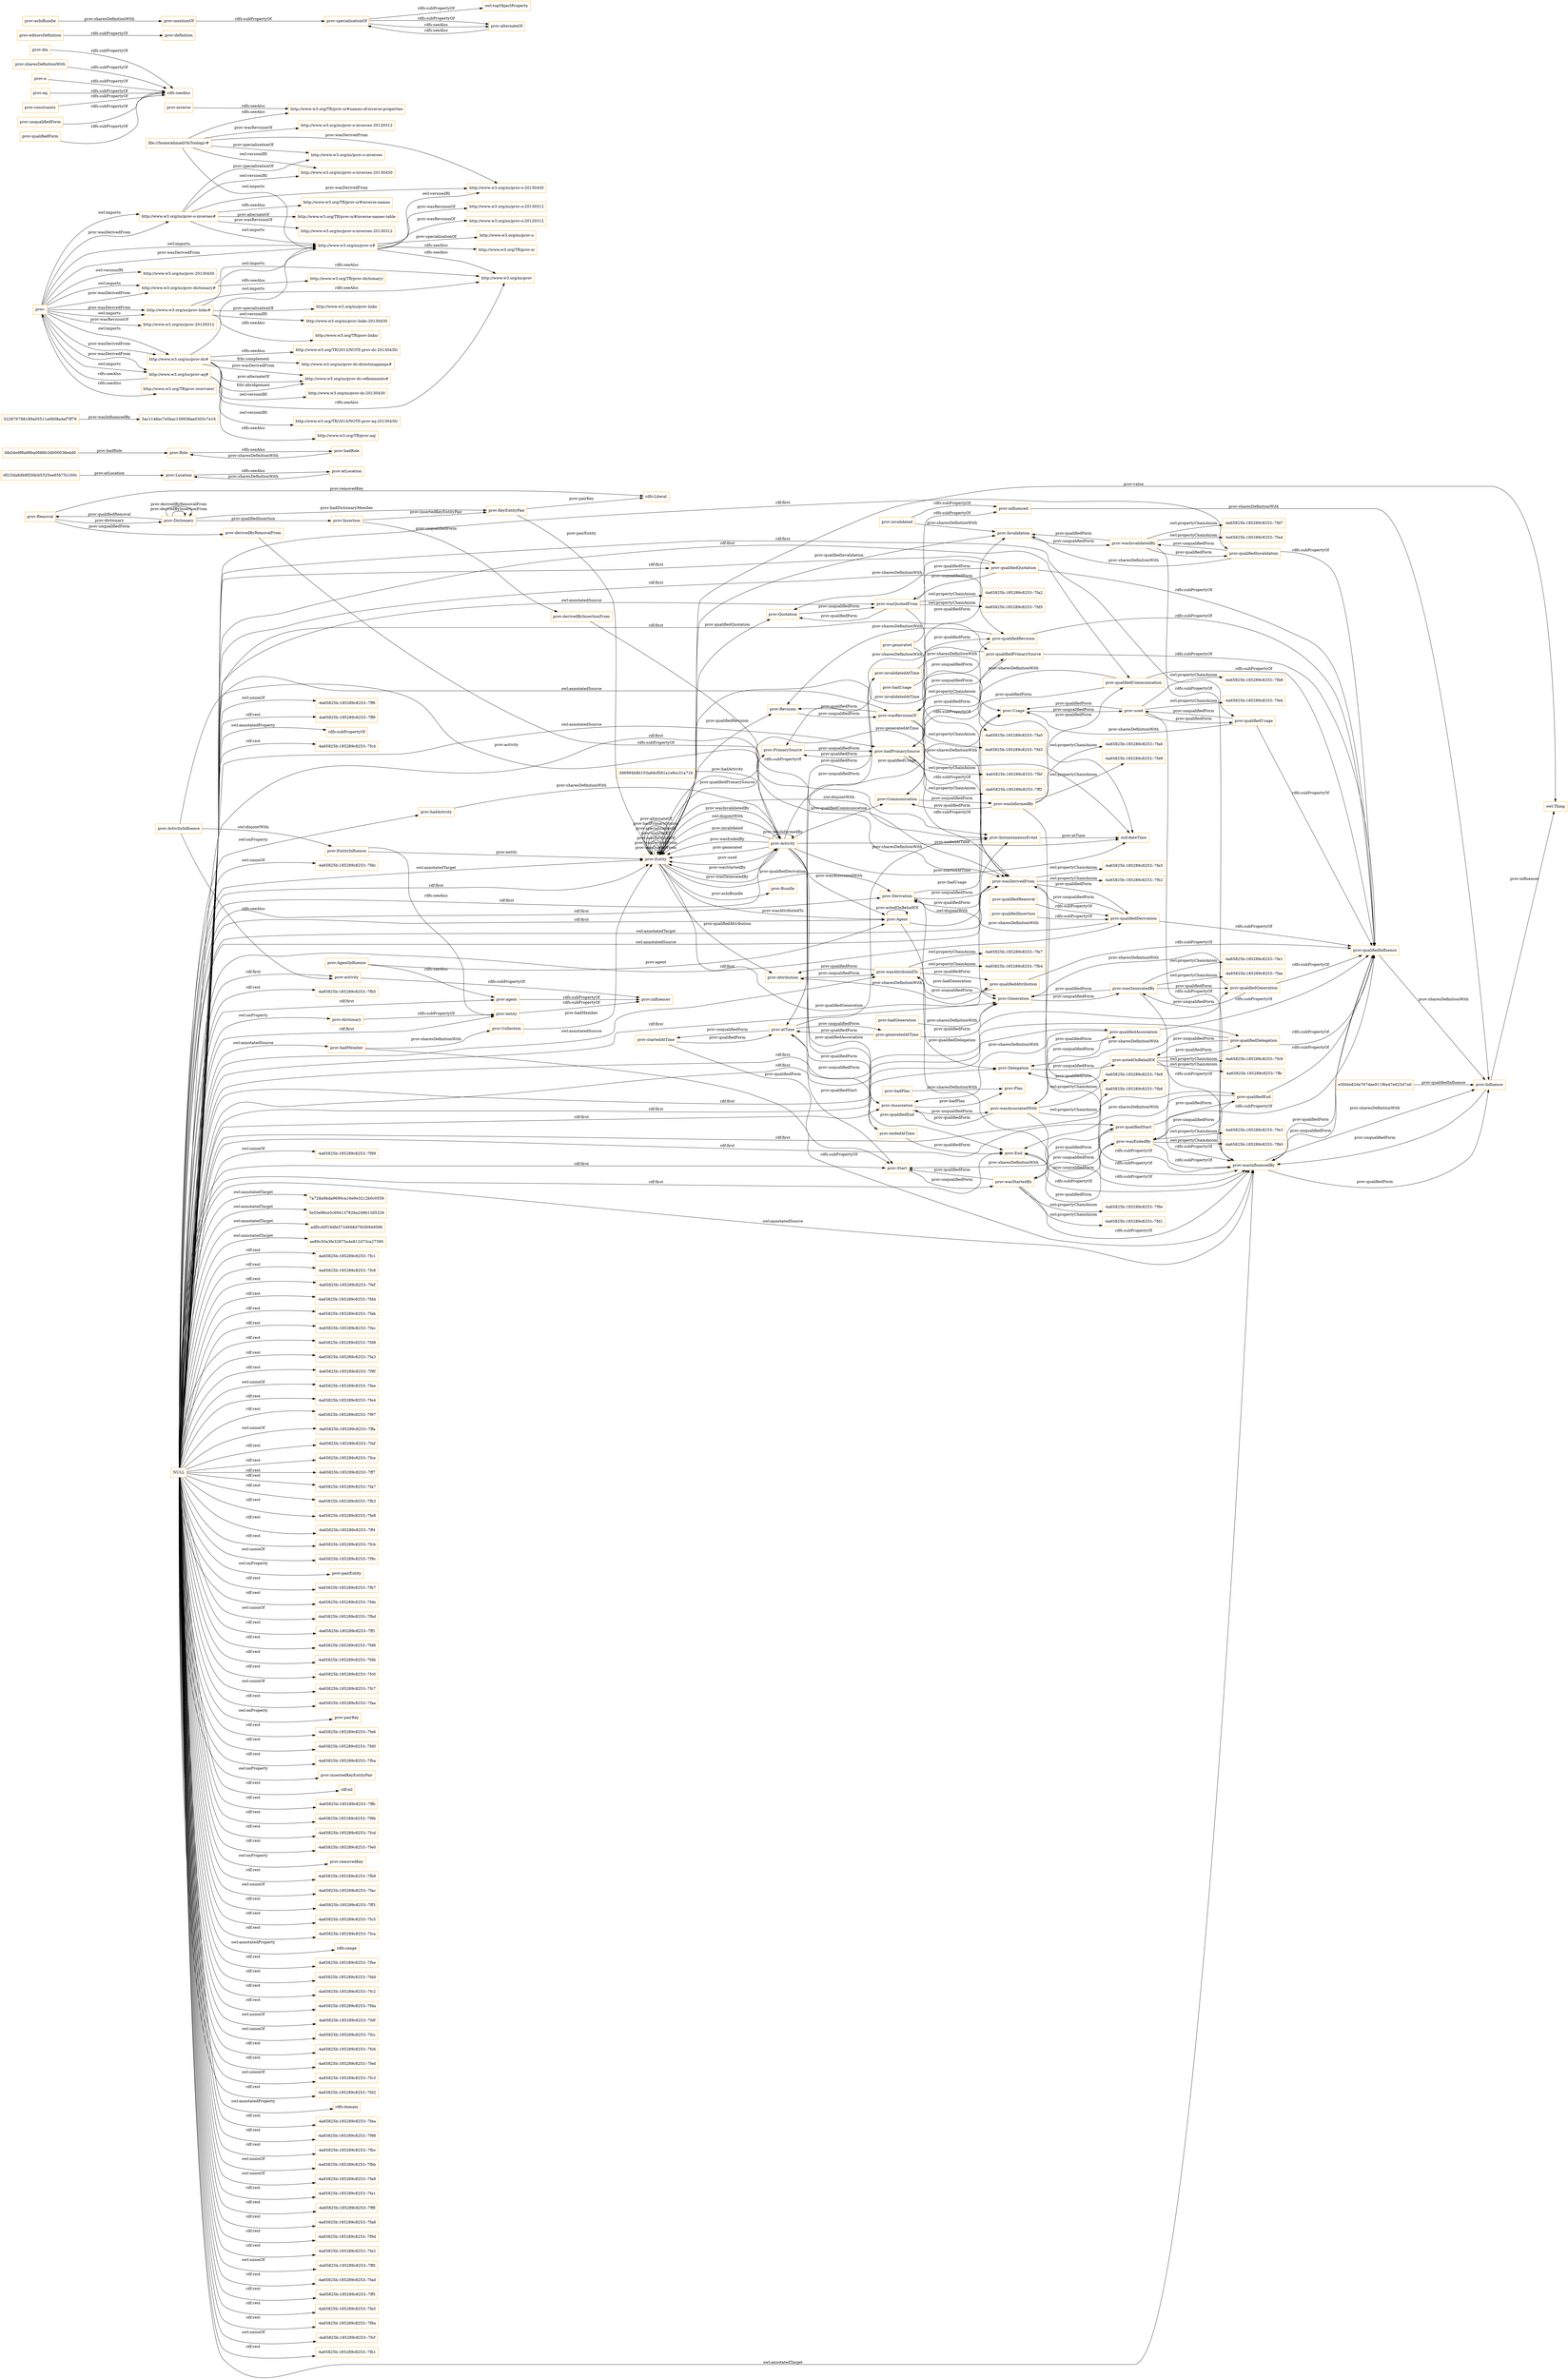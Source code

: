 digraph ar2dtool_diagram { 
rankdir=LR;
size="1501"
node [shape = rectangle, color="orange"]; "prov:End" "prov:Bundle" "prov:Association" "prov:Dictionary" "prov:Activity" "prov:Derivation" "prov:AgentInfluence" "prov:Location" "prov:Revision" "prov:Start" "prov:Insertion" "prov:Agent" "prov:Communication" "prov:Generation" "prov:PrimarySource" "prov:Usage" "prov:Role" "prov:Plan" "prov:Quotation" "7a728a9bda9690ca16e9e3212b0c0556" "prov:Invalidation" "prov:Delegation" "prov:InstantaneousEvent" "prov:Attribution" "prov:KeyEntityPair" "prov:Removal" "5e55e96ce5c694137826a249b13d5326" "owl:Thing" "prov:Influence" "prov:EntityInfluence" "prov:Collection" "prov:Entity" "prov:ActivityInfluence" "e5f44e82de767dae911f6a47e625d7a0" "3d6994b8b103a6dcf581a1e8cc31a71b" "adf5cd0f19dfe572d668d7fd36949586" "bfa54e9f6a98ba0fd6fc3d000036e4d0" "d023da8db9f20dcb5325ee65b75c160c" "5ac1146ec7e5bac159938ae0305c7e16" "ae89c50a3fe32875a4e812d73ca27395" "022676788189a05511a0608a4ef7ff79" ; /*classes style*/
	"prov:qualifiedQuotation" -> "prov:wasQuotedFrom" [ label = "prov:unqualifiedForm" ];
	"prov:qualifiedQuotation" -> "prov:Quotation" [ label = "prov:sharesDefinitionWith" ];
	"prov:qualifiedQuotation" -> "prov:qualifiedInfluence" [ label = "rdfs:subPropertyOf" ];
	"prov:inverse" -> "http://www.w3.org/TR/prov-o/#names-of-inverse-properties" [ label = "rdfs:seeAlso" ];
	"prov:atLocation" -> "prov:Location" [ label = "prov:sharesDefinitionWith" ];
	"prov:Invalidation" -> "prov:wasInvalidatedBy" [ label = "prov:unqualifiedForm" ];
	"prov:Quotation" -> "prov:wasQuotedFrom" [ label = "prov:unqualifiedForm" ];
	"prov:Location" -> "prov:atLocation" [ label = "rdfs:seeAlso" ];
	"prov:Communication" -> "prov:wasInformedBy" [ label = "prov:unqualifiedForm" ];
	"prov:dm" -> "rdfs:seeAlso" [ label = "rdfs:subPropertyOf" ];
	"prov:ActivityInfluence" -> "prov:activity" [ label = "rdfs:seeAlso" ];
	"prov:ActivityInfluence" -> "prov:EntityInfluence" [ label = "owl:disjointWith" ];
	"prov:entity" -> "prov:influencer" [ label = "rdfs:subPropertyOf" ];
	"prov:qualifiedDelegation" -> "prov:Delegation" [ label = "prov:sharesDefinitionWith" ];
	"prov:qualifiedDelegation" -> "prov:actedOnBehalfOf" [ label = "prov:unqualifiedForm" ];
	"prov:qualifiedDelegation" -> "prov:qualifiedInfluence" [ label = "rdfs:subPropertyOf" ];
	"prov:used" -> "prov:wasInfluencedBy" [ label = "rdfs:subPropertyOf" ];
	"prov:used" -> "prov:Usage" [ label = "prov:qualifiedForm" ];
	"prov:used" -> "-4a65825b:185289c8253:-7feb" [ label = "owl:propertyChainAxiom" ];
	"prov:used" -> "prov:qualifiedUsage" [ label = "prov:qualifiedForm" ];
	"prov:used" -> "-4a65825b:185289c8253:-7fb8" [ label = "owl:propertyChainAxiom" ];
	"prov:qualifiedStart" -> "prov:Start" [ label = "prov:sharesDefinitionWith" ];
	"prov:qualifiedStart" -> "prov:wasStartedBy" [ label = "prov:unqualifiedForm" ];
	"prov:qualifiedStart" -> "prov:qualifiedInfluence" [ label = "rdfs:subPropertyOf" ];
	"http://www.w3.org/ns/prov-o-inverses#" -> "http://www.w3.org/TR/prov-o/#inverse-names" [ label = "rdfs:seeAlso" ];
	"http://www.w3.org/ns/prov-o-inverses#" -> "http://www.w3.org/TR/prov-o/#inverse-names-table" [ label = "prov:alternateOf" ];
	"http://www.w3.org/ns/prov-o-inverses#" -> "http://www.w3.org/ns/prov-o#" [ label = "owl:imports" ];
	"http://www.w3.org/ns/prov-o-inverses#" -> "http://www.w3.org/ns/prov-o-20130430" [ label = "prov:wasDerivedFrom" ];
	"http://www.w3.org/ns/prov-o-inverses#" -> "http://www.w3.org/ns/prov-o-inverses" [ label = "prov:specializationOf" ];
	"http://www.w3.org/ns/prov-o-inverses#" -> "http://www.w3.org/ns/prov-o-inverses-20130312" [ label = "prov:wasRevisionOf" ];
	"http://www.w3.org/ns/prov-o-inverses#" -> "http://www.w3.org/ns/prov-o-inverses-20130430" [ label = "owl:versionIRI" ];
	"prov:qualifiedAssociation" -> "prov:Association" [ label = "prov:sharesDefinitionWith" ];
	"prov:qualifiedAssociation" -> "prov:wasAssociatedWith" [ label = "prov:unqualifiedForm" ];
	"prov:qualifiedAssociation" -> "prov:qualifiedInfluence" [ label = "rdfs:subPropertyOf" ];
	"prov:actedOnBehalfOf" -> "prov:qualifiedDelegation" [ label = "prov:qualifiedForm" ];
	"prov:actedOnBehalfOf" -> "-4a65825b:185289c8253:-7ffc" [ label = "owl:propertyChainAxiom" ];
	"prov:actedOnBehalfOf" -> "prov:Delegation" [ label = "prov:qualifiedForm" ];
	"prov:actedOnBehalfOf" -> "prov:wasInfluencedBy" [ label = "rdfs:subPropertyOf" ];
	"prov:actedOnBehalfOf" -> "-4a65825b:185289c8253:-7fc9" [ label = "owl:propertyChainAxiom" ];
	"prov:qualifiedCommunication" -> "prov:Communication" [ label = "prov:sharesDefinitionWith" ];
	"prov:qualifiedCommunication" -> "prov:Communication" [ label = "prov:qualifiedForm" ];
	"prov:qualifiedCommunication" -> "prov:qualifiedInfluence" [ label = "rdfs:subPropertyOf" ];
	"prov:wasRevisionOf" -> "prov:Revision" [ label = "prov:qualifiedForm" ];
	"prov:wasRevisionOf" -> "-4a65825b:185289c8253:-7fd3" [ label = "owl:propertyChainAxiom" ];
	"prov:wasRevisionOf" -> "prov:qualifiedRevision" [ label = "prov:qualifiedForm" ];
	"prov:wasRevisionOf" -> "prov:wasDerivedFrom" [ label = "rdfs:subPropertyOf" ];
	"prov:wasRevisionOf" -> "-4a65825b:185289c8253:-7fa0" [ label = "owl:propertyChainAxiom" ];
	"prov:" -> "http://www.w3.org/ns/prov-20130430" [ label = "owl:versionIRI" ];
	"prov:" -> "http://www.w3.org/ns/prov-dictionary#" [ label = "owl:imports" ];
	"prov:" -> "http://www.w3.org/ns/prov-o#" [ label = "owl:imports" ];
	"prov:" -> "http://www.w3.org/ns/prov-links#" [ label = "prov:wasDerivedFrom" ];
	"prov:" -> "http://www.w3.org/ns/prov-dictionary#" [ label = "prov:wasDerivedFrom" ];
	"prov:" -> "http://www.w3.org/ns/prov-20130312" [ label = "prov:wasRevisionOf" ];
	"prov:" -> "http://www.w3.org/ns/prov-dc#" [ label = "owl:imports" ];
	"prov:" -> "http://www.w3.org/ns/prov-aq#" [ label = "prov:wasDerivedFrom" ];
	"prov:" -> "http://www.w3.org/ns/prov-dc#" [ label = "prov:wasDerivedFrom" ];
	"prov:" -> "http://www.w3.org/ns/prov-links#" [ label = "owl:imports" ];
	"prov:" -> "http://www.w3.org/ns/prov-o-inverses#" [ label = "owl:imports" ];
	"prov:" -> "http://www.w3.org/ns/prov-o-inverses#" [ label = "prov:wasDerivedFrom" ];
	"prov:" -> "http://www.w3.org/ns/prov-aq#" [ label = "owl:imports" ];
	"prov:" -> "http://www.w3.org/TR/prov-overview/" [ label = "rdfs:seeAlso" ];
	"prov:" -> "http://www.w3.org/ns/prov-o#" [ label = "prov:wasDerivedFrom" ];
	"prov:editorsDefinition" -> "prov:definition" [ label = "rdfs:subPropertyOf" ];
	"prov:wasDerivedFrom" -> "prov:Derivation" [ label = "prov:qualifiedForm" ];
	"prov:wasDerivedFrom" -> "prov:qualifiedDerivation" [ label = "prov:qualifiedForm" ];
	"prov:wasDerivedFrom" -> "-4a65825b:185289c8253:-7fe5" [ label = "owl:propertyChainAxiom" ];
	"prov:wasDerivedFrom" -> "prov:wasInfluencedBy" [ label = "rdfs:subPropertyOf" ];
	"prov:wasDerivedFrom" -> "-4a65825b:185289c8253:-7fb2" [ label = "owl:propertyChainAxiom" ];
	"prov:wasEndedBy" -> "prov:qualifiedEnd" [ label = "prov:qualifiedForm" ];
	"prov:wasEndedBy" -> "prov:End" [ label = "prov:qualifiedForm" ];
	"prov:wasEndedBy" -> "-4a65825b:185289c8253:-7fe3" [ label = "owl:propertyChainAxiom" ];
	"prov:wasEndedBy" -> "prov:wasInfluencedBy" [ label = "rdfs:subPropertyOf" ];
	"prov:wasEndedBy" -> "-4a65825b:185289c8253:-7fb0" [ label = "owl:propertyChainAxiom" ];
	"prov:PrimarySource" -> "prov:hadPrimarySource" [ label = "prov:unqualifiedForm" ];
	"prov:wasAttributedTo" -> "prov:Attribution" [ label = "prov:qualifiedForm" ];
	"prov:wasAttributedTo" -> "prov:wasInfluencedBy" [ label = "rdfs:subPropertyOf" ];
	"prov:wasAttributedTo" -> "prov:qualifiedAttribution" [ label = "prov:qualifiedForm" ];
	"prov:wasAttributedTo" -> "-4a65825b:185289c8253:-7fe7" [ label = "owl:propertyChainAxiom" ];
	"prov:wasAttributedTo" -> "-4a65825b:185289c8253:-7fb4" [ label = "owl:propertyChainAxiom" ];
	"prov:Role" -> "prov:hadRole" [ label = "rdfs:seeAlso" ];
	"prov:Attribution" -> "prov:wasAttributedTo" [ label = "prov:unqualifiedForm" ];
	"prov:hadPrimarySource" -> "-4a65825b:185289c8253:-7ff2" [ label = "owl:propertyChainAxiom" ];
	"prov:hadPrimarySource" -> "prov:PrimarySource" [ label = "prov:qualifiedForm" ];
	"prov:hadPrimarySource" -> "prov:qualifiedPrimarySource" [ label = "prov:qualifiedForm" ];
	"prov:hadPrimarySource" -> "prov:wasDerivedFrom" [ label = "rdfs:subPropertyOf" ];
	"prov:hadPrimarySource" -> "-4a65825b:185289c8253:-7fbf" [ label = "owl:propertyChainAxiom" ];
	"prov:qualifiedPrimarySource" -> "prov:qualifiedInfluence" [ label = "rdfs:subPropertyOf" ];
	"prov:qualifiedPrimarySource" -> "prov:PrimarySource" [ label = "prov:sharesDefinitionWith" ];
	"prov:qualifiedPrimarySource" -> "prov:hadPrimarySource" [ label = "prov:unqualifiedForm" ];
	"prov:invalidated" -> "prov:influenced" [ label = "rdfs:subPropertyOf" ];
	"prov:invalidated" -> "prov:Invalidation" [ label = "prov:sharesDefinitionWith" ];
	"prov:generated" -> "prov:Generation" [ label = "prov:sharesDefinitionWith" ];
	"prov:generated" -> "prov:influenced" [ label = "rdfs:subPropertyOf" ];
	"prov:Delegation" -> "prov:actedOnBehalfOf" [ label = "prov:unqualifiedForm" ];
	"prov:Derivation" -> "prov:wasDerivedFrom" [ label = "prov:unqualifiedForm" ];
	"prov:Association" -> "prov:wasAssociatedWith" [ label = "prov:unqualifiedForm" ];
	"prov:qualifiedDerivation" -> "prov:wasDerivedFrom" [ label = "prov:unqualifiedForm" ];
	"prov:qualifiedDerivation" -> "prov:qualifiedInfluence" [ label = "rdfs:subPropertyOf" ];
	"prov:qualifiedDerivation" -> "prov:Derivation" [ label = "prov:sharesDefinitionWith" ];
	"prov:End" -> "prov:wasEndedBy" [ label = "prov:unqualifiedForm" ];
	"prov:wasInfluencedBy" -> "prov:Influence" [ label = "prov:sharesDefinitionWith" ];
	"prov:wasInfluencedBy" -> "prov:Influence" [ label = "prov:qualifiedForm" ];
	"prov:wasInfluencedBy" -> "prov:qualifiedInfluence" [ label = "prov:qualifiedForm" ];
	"prov:hadPlan" -> "prov:Plan" [ label = "prov:sharesDefinitionWith" ];
	"prov:Usage" -> "prov:used" [ label = "prov:unqualifiedForm" ];
	"prov:hadUsage" -> "prov:Usage" [ label = "prov:sharesDefinitionWith" ];
	"prov:hadMember" -> "prov:Collection" [ label = "prov:sharesDefinitionWith" ];
	"prov:hadMember" -> "prov:wasInfluencedBy" [ label = "rdfs:subPropertyOf" ];
	"prov:Agent" -> "prov:InstantaneousEvent" [ label = "owl:disjointWith" ];
	"prov:agent" -> "prov:influencer" [ label = "rdfs:subPropertyOf" ];
	"prov:hadGeneration" -> "prov:Generation" [ label = "prov:sharesDefinitionWith" ];
	"prov:qualifiedRemoval" -> "prov:qualifiedDerivation" [ label = "rdfs:subPropertyOf" ];
	"http://www.w3.org/ns/prov-dictionary#" -> "http://www.w3.org/ns/prov" [ label = "rdfs:seeAlso" ];
	"http://www.w3.org/ns/prov-dictionary#" -> "http://www.w3.org/TR/prov-dictionary/" [ label = "rdfs:seeAlso" ];
	"http://www.w3.org/ns/prov-links#" -> "http://www.w3.org/ns/prov-links" [ label = "prov:specializationOf" ];
	"http://www.w3.org/ns/prov-links#" -> "http://www.w3.org/ns/prov-links-20130430" [ label = "owl:versionIRI" ];
	"http://www.w3.org/ns/prov-links#" -> "http://www.w3.org/ns/prov" [ label = "rdfs:seeAlso" ];
	"http://www.w3.org/ns/prov-links#" -> "http://www.w3.org/TR/prov-links/" [ label = "rdfs:seeAlso" ];
	"http://www.w3.org/ns/prov-links#" -> "http://www.w3.org/ns/prov-o#" [ label = "owl:imports" ];
	"prov:Start" -> "prov:wasStartedBy" [ label = "prov:unqualifiedForm" ];
	"prov:qualifiedInsertion" -> "prov:qualifiedDerivation" [ label = "rdfs:subPropertyOf" ];
	"prov:Revision" -> "prov:wasRevisionOf" [ label = "prov:unqualifiedForm" ];
	"prov:qualifiedGeneration" -> "prov:wasGeneratedBy" [ label = "prov:unqualifiedForm" ];
	"prov:qualifiedGeneration" -> "prov:qualifiedInfluence" [ label = "rdfs:subPropertyOf" ];
	"prov:qualifiedGeneration" -> "prov:Generation" [ label = "prov:sharesDefinitionWith" ];
	"NULL" -> "-4a65825b:185289c8253:-7fc1" [ label = "rdf:rest" ];
	"NULL" -> "-4a65825b:185289c8253:-7fc8" [ label = "rdf:rest" ];
	"NULL" -> "-4a65825b:185289c8253:-7fef" [ label = "rdf:rest" ];
	"NULL" -> "-4a65825b:185289c8253:-7fd4" [ label = "rdf:rest" ];
	"NULL" -> "prov:Start" [ label = "rdf:first" ];
	"NULL" -> "-4a65825b:185289c8253:-7fab" [ label = "rdf:rest" ];
	"NULL" -> "prov:qualifiedRevision" [ label = "rdf:first" ];
	"NULL" -> "prov:qualifiedStart" [ label = "rdf:first" ];
	"NULL" -> "-4a65825b:185289c8253:-7fec" [ label = "rdf:rest" ];
	"NULL" -> "-4a65825b:185289c8253:-7fd8" [ label = "rdf:rest" ];
	"NULL" -> "-4a65825b:185289c8253:-7fa3" [ label = "rdf:rest" ];
	"NULL" -> "prov:wasInfluencedBy" [ label = "owl:annotatedTarget" ];
	"NULL" -> "-4a65825b:185289c8253:-7f9f" [ label = "rdf:rest" ];
	"NULL" -> "-4a65825b:185289c8253:-7fee" [ label = "owl:unionOf" ];
	"NULL" -> "-4a65825b:185289c8253:-7fe4" [ label = "rdf:rest" ];
	"NULL" -> "-4a65825b:185289c8253:-7f97" [ label = "rdf:rest" ];
	"NULL" -> "-4a65825b:185289c8253:-7ffa" [ label = "owl:unionOf" ];
	"NULL" -> "-4a65825b:185289c8253:-7faf" [ label = "rdf:rest" ];
	"NULL" -> "-4a65825b:185289c8253:-7fce" [ label = "rdf:rest" ];
	"NULL" -> "-4a65825b:185289c8253:-7ff7" [ label = "rdf:rest" ];
	"NULL" -> "-4a65825b:185289c8253:-7fa7" [ label = "rdf:rest" ];
	"NULL" -> "prov:Derivation" [ label = "rdf:first" ];
	"NULL" -> "prov:hadMember" [ label = "owl:annotatedSource" ];
	"NULL" -> "prov:qualifiedAssociation" [ label = "rdf:first" ];
	"NULL" -> "-4a65825b:185289c8253:-7fb3" [ label = "rdf:rest" ];
	"NULL" -> "-4a65825b:185289c8253:-7fe8" [ label = "rdf:rest" ];
	"NULL" -> "-4a65825b:185289c8253:-7ff4" [ label = "rdf:rest" ];
	"NULL" -> "-4a65825b:185289c8253:-7fcb" [ label = "rdf:rest" ];
	"NULL" -> "-4a65825b:185289c8253:-7f9c" [ label = "owl:unionOf" ];
	"NULL" -> "prov:pairEntity" [ label = "owl:onProperty" ];
	"NULL" -> "-4a65825b:185289c8253:-7fb7" [ label = "rdf:rest" ];
	"NULL" -> "-4a65825b:185289c8253:-7fde" [ label = "rdf:rest" ];
	"NULL" -> "-4a65825b:185289c8253:-7fbd" [ label = "owl:unionOf" ];
	"NULL" -> "-4a65825b:185289c8253:-7ff1" [ label = "rdf:rest" ];
	"NULL" -> "prov:wasDerivedFrom" [ label = "owl:annotatedSource" ];
	"NULL" -> "prov:wasInfluencedBy" [ label = "owl:annotatedSource" ];
	"NULL" -> "-4a65825b:185289c8253:-7fd6" [ label = "rdf:rest" ];
	"NULL" -> "prov:qualifiedCommunication" [ label = "rdf:first" ];
	"NULL" -> "-4a65825b:185289c8253:-7fdb" [ label = "rdf:rest" ];
	"NULL" -> "prov:wasDerivedFrom" [ label = "owl:annotatedTarget" ];
	"NULL" -> "-4a65825b:185289c8253:-7fc0" [ label = "rdf:rest" ];
	"NULL" -> "-4a65825b:185289c8253:-7fc7" [ label = "owl:unionOf" ];
	"NULL" -> "prov:qualifiedPrimarySource" [ label = "rdf:first" ];
	"NULL" -> "-4a65825b:185289c8253:-7faa" [ label = "rdf:rest" ];
	"NULL" -> "prov:pairKey" [ label = "owl:onProperty" ];
	"NULL" -> "-4a65825b:185289c8253:-7fe6" [ label = "rdf:rest" ];
	"NULL" -> "prov:wasAttributedTo" [ label = "owl:annotatedSource" ];
	"NULL" -> "-4a65825b:185289c8253:-7fd0" [ label = "rdf:rest" ];
	"NULL" -> "5e55e96ce5c694137826a249b13d5326" [ label = "owl:annotatedTarget" ];
	"NULL" -> "prov:Entity" [ label = "rdf:first" ];
	"NULL" -> "prov:entity" [ label = "rdf:first" ];
	"NULL" -> "prov:qualifiedUsage" [ label = "rdf:first" ];
	"NULL" -> "-4a65825b:185289c8253:-7fba" [ label = "rdf:rest" ];
	"NULL" -> "prov:Delegation" [ label = "rdf:first" ];
	"NULL" -> "prov:Entity" [ label = "owl:annotatedTarget" ];
	"NULL" -> "prov:insertedKeyEntityPair" [ label = "owl:onProperty" ];
	"NULL" -> "prov:wasQuotedFrom" [ label = "owl:annotatedSource" ];
	"NULL" -> "rdf:nil" [ label = "rdf:rest" ];
	"NULL" -> "-4a65825b:185289c8253:-7ffb" [ label = "rdf:rest" ];
	"NULL" -> "-4a65825b:185289c8253:-7f9b" [ label = "rdf:rest" ];
	"NULL" -> "-4a65825b:185289c8253:-7fcd" [ label = "rdf:rest" ];
	"NULL" -> "-4a65825b:185289c8253:-7fe0" [ label = "rdf:rest" ];
	"NULL" -> "prov:removedKey" [ label = "owl:onProperty" ];
	"NULL" -> "prov:qualifiedInvalidation" [ label = "rdf:first" ];
	"NULL" -> "-4a65825b:185289c8253:-7fb9" [ label = "rdf:rest" ];
	"NULL" -> "-4a65825b:185289c8253:-7fac" [ label = "owl:unionOf" ];
	"NULL" -> "prov:agent" [ label = "rdf:first" ];
	"NULL" -> "-4a65825b:185289c8253:-7ff3" [ label = "rdf:rest" ];
	"NULL" -> "prov:qualifiedEnd" [ label = "rdf:first" ];
	"NULL" -> "-4a65825b:185289c8253:-7fc5" [ label = "rdf:rest" ];
	"NULL" -> "-4a65825b:185289c8253:-7fca" [ label = "rdf:rest" ];
	"NULL" -> "prov:Activity" [ label = "rdf:first" ];
	"NULL" -> "prov:End" [ label = "rdf:first" ];
	"NULL" -> "rdfs:range" [ label = "owl:annotatedProperty" ];
	"NULL" -> "-4a65825b:185289c8253:-7fbe" [ label = "rdf:rest" ];
	"NULL" -> "prov:Association" [ label = "rdf:first" ];
	"NULL" -> "-4a65825b:185289c8253:-7fdd" [ label = "rdf:rest" ];
	"NULL" -> "-4a65825b:185289c8253:-7fc2" [ label = "rdf:rest" ];
	"NULL" -> "prov:activity" [ label = "rdf:first" ];
	"NULL" -> "-4a65825b:185289c8253:-7fda" [ label = "rdf:rest" ];
	"NULL" -> "prov:InstantaneousEvent" [ label = "rdf:first" ];
	"NULL" -> "-4a65825b:185289c8253:-7fdf" [ label = "owl:unionOf" ];
	"NULL" -> "prov:qualifiedDelegation" [ label = "rdf:first" ];
	"NULL" -> "-4a65825b:185289c8253:-7fcc" [ label = "owl:unionOf" ];
	"NULL" -> "-4a65825b:185289c8253:-7fc6" [ label = "rdf:rest" ];
	"NULL" -> "-4a65825b:185289c8253:-7fed" [ label = "rdf:rest" ];
	"NULL" -> "-4a65825b:185289c8253:-7fc3" [ label = "owl:unionOf" ];
	"NULL" -> "prov:qualifiedDerivation" [ label = "rdf:first" ];
	"NULL" -> "-4a65825b:185289c8253:-7fd2" [ label = "rdf:rest" ];
	"NULL" -> "prov:qualifiedGeneration" [ label = "rdf:first" ];
	"NULL" -> "prov:wasRevisionOf" [ label = "owl:annotatedSource" ];
	"NULL" -> "prov:qualifiedAttribution" [ label = "rdf:first" ];
	"NULL" -> "rdfs:domain" [ label = "owl:annotatedProperty" ];
	"NULL" -> "-4a65825b:185289c8253:-7fea" [ label = "rdf:rest" ];
	"NULL" -> "-4a65825b:185289c8253:-7f98" [ label = "rdf:rest" ];
	"NULL" -> "prov:hadActivity" [ label = "owl:onProperty" ];
	"NULL" -> "-4a65825b:185289c8253:-7fbc" [ label = "rdf:rest" ];
	"NULL" -> "-4a65825b:185289c8253:-7fbb" [ label = "owl:unionOf" ];
	"NULL" -> "prov:hadPrimarySource" [ label = "owl:annotatedSource" ];
	"NULL" -> "-4a65825b:185289c8253:-7fa9" [ label = "owl:unionOf" ];
	"NULL" -> "-4a65825b:185289c8253:-7fa1" [ label = "rdf:rest" ];
	"NULL" -> "prov:dictionary" [ label = "owl:onProperty" ];
	"NULL" -> "-4a65825b:185289c8253:-7ff8" [ label = "rdf:rest" ];
	"NULL" -> "-4a65825b:185289c8253:-7fa8" [ label = "rdf:rest" ];
	"NULL" -> "-4a65825b:185289c8253:-7f9d" [ label = "rdf:rest" ];
	"NULL" -> "-4a65825b:185289c8253:-7fe2" [ label = "rdf:rest" ];
	"NULL" -> "-4a65825b:185289c8253:-7ff0" [ label = "owl:unionOf" ];
	"NULL" -> "-4a65825b:185289c8253:-7fad" [ label = "rdf:rest" ];
	"NULL" -> "-4a65825b:185289c8253:-7ff5" [ label = "rdf:rest" ];
	"NULL" -> "-4a65825b:185289c8253:-7fa5" [ label = "rdf:rest" ];
	"NULL" -> "-4a65825b:185289c8253:-7f9a" [ label = "rdf:rest" ];
	"NULL" -> "-4a65825b:185289c8253:-7fcf" [ label = "owl:unionOf" ];
	"NULL" -> "-4a65825b:185289c8253:-7fb1" [ label = "rdf:rest" ];
	"NULL" -> "ae89c50a3fe32875a4e812d73ca27395" [ label = "owl:annotatedTarget" ];
	"NULL" -> "-4a65825b:185289c8253:-7ff6" [ label = "owl:unionOf" ];
	"NULL" -> "adf5cd0f19dfe572d668d7fd36949586" [ label = "owl:annotatedTarget" ];
	"NULL" -> "-4a65825b:185289c8253:-7ff9" [ label = "rdf:rest" ];
	"NULL" -> "rdfs:subPropertyOf" [ label = "owl:annotatedProperty" ];
	"NULL" -> "prov:Agent" [ label = "rdf:first" ];
	"NULL" -> "-4a65825b:185289c8253:-7fc4" [ label = "rdf:rest" ];
	"NULL" -> "7a728a9bda9690ca16e9e3212b0c0556" [ label = "owl:annotatedTarget" ];
	"NULL" -> "-4a65825b:185289c8253:-7fdc" [ label = "owl:unionOf" ];
	"NULL" -> "-4a65825b:185289c8253:-7fb5" [ label = "rdf:rest" ];
	"NULL" -> "-4a65825b:185289c8253:-7f99" [ label = "owl:unionOf" ];
	"NULL" -> "prov:qualifiedQuotation" [ label = "rdf:first" ];
	"prov:dictionary" -> "prov:entity" [ label = "rdfs:subPropertyOf" ];
	"prov:influenced" -> "prov:Influence" [ label = "prov:sharesDefinitionWith" ];
	"prov:EntityInfluence" -> "prov:entity" [ label = "rdfs:seeAlso" ];
	"prov:asInBundle" -> "prov:mentionOf" [ label = "prov:sharesDefinitionWith" ];
	"prov:Insertion" -> "prov:derivedByInsertionFrom" [ label = "prov:unqualifiedForm" ];
	"prov:hadActivity" -> "prov:Activity" [ label = "prov:sharesDefinitionWith" ];
	"http://www.w3.org/ns/prov-aq#" -> "http://www.w3.org/TR/2013/NOTE-prov-aq-20130430/" [ label = "owl:versionIRI" ];
	"http://www.w3.org/ns/prov-aq#" -> "http://www.w3.org/TR/prov-aq/" [ label = "rdfs:seeAlso" ];
	"http://www.w3.org/ns/prov-aq#" -> "prov:" [ label = "rdfs:seeAlso" ];
	"prov:derivedByInsertionFrom" -> "prov:wasDerivedFrom" [ label = "rdfs:subPropertyOf" ];
	"prov:sharesDefinitionWith" -> "rdfs:seeAlso" [ label = "rdfs:subPropertyOf" ];
	"file:///home/ahmad/OnToology/#" -> "http://www.w3.org/TR/prov-o/#names-of-inverse-properties" [ label = "rdfs:seeAlso" ];
	"file:///home/ahmad/OnToology/#" -> "http://www.w3.org/ns/prov-o#" [ label = "owl:imports" ];
	"file:///home/ahmad/OnToology/#" -> "http://www.w3.org/ns/prov-o-20130430" [ label = "prov:wasDerivedFrom" ];
	"file:///home/ahmad/OnToology/#" -> "http://www.w3.org/ns/prov-o-inverses" [ label = "prov:specializationOf" ];
	"file:///home/ahmad/OnToology/#" -> "http://www.w3.org/ns/prov-o-inverses-20120312" [ label = "prov:wasRevisionOf" ];
	"file:///home/ahmad/OnToology/#" -> "http://www.w3.org/ns/prov-o-inverses-20130430" [ label = "owl:versionIRI" ];
	"prov:qualifiedInvalidation" -> "prov:Invalidation" [ label = "prov:sharesDefinitionWith" ];
	"prov:qualifiedInvalidation" -> "prov:wasInvalidatedBy" [ label = "prov:unqualifiedForm" ];
	"prov:qualifiedInvalidation" -> "prov:qualifiedInfluence" [ label = "rdfs:subPropertyOf" ];
	"prov:startedAtTime" -> "prov:Start" [ label = "prov:qualifiedForm" ];
	"prov:startedAtTime" -> "prov:atTime" [ label = "prov:qualifiedForm" ];
	"prov:wasAssociatedWith" -> "-4a65825b:185289c8253:-7fe9" [ label = "owl:propertyChainAxiom" ];
	"prov:wasAssociatedWith" -> "prov:Association" [ label = "prov:qualifiedForm" ];
	"prov:wasAssociatedWith" -> "prov:wasInfluencedBy" [ label = "rdfs:subPropertyOf" ];
	"prov:wasAssociatedWith" -> "prov:qualifiedAssociation" [ label = "prov:qualifiedForm" ];
	"prov:wasAssociatedWith" -> "-4a65825b:185289c8253:-7fb6" [ label = "owl:propertyChainAxiom" ];
	"prov:Removal" -> "prov:derivedByRemovalFrom" [ label = "prov:unqualifiedForm" ];
	"prov:derivedByRemovalFrom" -> "prov:wasDerivedFrom" [ label = "rdfs:subPropertyOf" ];
	"prov:endedAtTime" -> "prov:End" [ label = "prov:qualifiedForm" ];
	"prov:endedAtTime" -> "prov:atTime" [ label = "prov:qualifiedForm" ];
	"prov:AgentInfluence" -> "prov:agent" [ label = "rdfs:seeAlso" ];
	"prov:hadRole" -> "prov:Role" [ label = "prov:sharesDefinitionWith" ];
	"prov:activity" -> "prov:influencer" [ label = "rdfs:subPropertyOf" ];
	"prov:qualifiedInfluence" -> "prov:wasInfluencedBy" [ label = "prov:unqualifiedForm" ];
	"prov:qualifiedInfluence" -> "prov:Influence" [ label = "prov:sharesDefinitionWith" ];
	"prov:wasQuotedFrom" -> "prov:wasDerivedFrom" [ label = "rdfs:subPropertyOf" ];
	"prov:wasQuotedFrom" -> "prov:qualifiedQuotation" [ label = "prov:qualifiedForm" ];
	"prov:wasQuotedFrom" -> "-4a65825b:185289c8253:-7fd5" [ label = "owl:propertyChainAxiom" ];
	"prov:wasQuotedFrom" -> "prov:Quotation" [ label = "prov:qualifiedForm" ];
	"prov:wasQuotedFrom" -> "-4a65825b:185289c8253:-7fa2" [ label = "owl:propertyChainAxiom" ];
	"prov:n" -> "rdfs:seeAlso" [ label = "rdfs:subPropertyOf" ];
	"prov:mentionOf" -> "prov:specializationOf" [ label = "rdfs:subPropertyOf" ];
	"prov:wasInformedBy" -> "-4a65825b:185289c8253:-7fd9" [ label = "owl:propertyChainAxiom" ];
	"prov:wasInformedBy" -> "prov:wasInfluencedBy" [ label = "rdfs:subPropertyOf" ];
	"prov:wasInformedBy" -> "prov:qualifiedCommunication" [ label = "prov:qualifiedForm" ];
	"prov:wasInformedBy" -> "prov:Communication" [ label = "prov:qualifiedForm" ];
	"prov:wasInformedBy" -> "-4a65825b:185289c8253:-7fa6" [ label = "owl:propertyChainAxiom" ];
	"prov:aq" -> "rdfs:seeAlso" [ label = "rdfs:subPropertyOf" ];
	"prov:atTime" -> "prov:invalidatedAtTime" [ label = "prov:unqualifiedForm" ];
	"prov:atTime" -> "prov:startedAtTime" [ label = "prov:unqualifiedForm" ];
	"prov:atTime" -> "prov:generatedAtTime" [ label = "prov:unqualifiedForm" ];
	"prov:atTime" -> "prov:endedAtTime" [ label = "prov:unqualifiedForm" ];
	"prov:atTime" -> "prov:InstantaneousEvent" [ label = "prov:sharesDefinitionWith" ];
	"prov:constraints" -> "rdfs:seeAlso" [ label = "rdfs:subPropertyOf" ];
	"http://www.w3.org/ns/prov-o#" -> "http://www.w3.org/ns/prov-o-20120312" [ label = "prov:wasRevisionOf" ];
	"http://www.w3.org/ns/prov-o#" -> "http://www.w3.org/ns/prov-o" [ label = "prov:specializationOf" ];
	"http://www.w3.org/ns/prov-o#" -> "http://www.w3.org/ns/prov-o-20130430" [ label = "owl:versionIRI" ];
	"http://www.w3.org/ns/prov-o#" -> "http://www.w3.org/ns/prov" [ label = "rdfs:seeAlso" ];
	"http://www.w3.org/ns/prov-o#" -> "http://www.w3.org/TR/prov-o/" [ label = "rdfs:seeAlso" ];
	"http://www.w3.org/ns/prov-o#" -> "http://www.w3.org/ns/prov-o-20130312" [ label = "prov:wasRevisionOf" ];
	"prov:qualifiedEnd" -> "prov:qualifiedInfluence" [ label = "rdfs:subPropertyOf" ];
	"prov:qualifiedEnd" -> "prov:wasEndedBy" [ label = "prov:unqualifiedForm" ];
	"prov:qualifiedEnd" -> "prov:End" [ label = "prov:sharesDefinitionWith" ];
	"prov:qualifiedUsage" -> "prov:qualifiedInfluence" [ label = "rdfs:subPropertyOf" ];
	"prov:qualifiedUsage" -> "prov:Usage" [ label = "prov:sharesDefinitionWith" ];
	"prov:qualifiedUsage" -> "prov:used" [ label = "prov:unqualifiedForm" ];
	"prov:Influence" -> "prov:wasInfluencedBy" [ label = "prov:unqualifiedForm" ];
	"prov:Generation" -> "prov:wasGeneratedBy" [ label = "prov:unqualifiedForm" ];
	"prov:qualifiedAttribution" -> "prov:qualifiedInfluence" [ label = "rdfs:subPropertyOf" ];
	"prov:qualifiedAttribution" -> "prov:wasAttributedTo" [ label = "prov:unqualifiedForm" ];
	"prov:qualifiedAttribution" -> "prov:Attribution" [ label = "prov:sharesDefinitionWith" ];
	"prov:wasStartedBy" -> "prov:qualifiedStart" [ label = "prov:qualifiedForm" ];
	"prov:wasStartedBy" -> "-4a65825b:185289c8253:-7fd1" [ label = "owl:propertyChainAxiom" ];
	"prov:wasStartedBy" -> "prov:wasInfluencedBy" [ label = "rdfs:subPropertyOf" ];
	"prov:wasStartedBy" -> "prov:Start" [ label = "prov:qualifiedForm" ];
	"prov:wasStartedBy" -> "-4a65825b:185289c8253:-7f9e" [ label = "owl:propertyChainAxiom" ];
	"prov:invalidatedAtTime" -> "prov:atTime" [ label = "prov:qualifiedForm" ];
	"prov:invalidatedAtTime" -> "prov:Invalidation" [ label = "prov:qualifiedForm" ];
	"prov:Entity" -> "prov:InstantaneousEvent" [ label = "owl:disjointWith" ];
	"prov:wasGeneratedBy" -> "prov:wasInfluencedBy" [ label = "rdfs:subPropertyOf" ];
	"prov:wasGeneratedBy" -> "prov:Generation" [ label = "prov:qualifiedForm" ];
	"prov:wasGeneratedBy" -> "-4a65825b:185289c8253:-7fe1" [ label = "owl:propertyChainAxiom" ];
	"prov:wasGeneratedBy" -> "prov:qualifiedGeneration" [ label = "prov:qualifiedForm" ];
	"prov:wasGeneratedBy" -> "-4a65825b:185289c8253:-7fae" [ label = "owl:propertyChainAxiom" ];
	"prov:specializationOf" -> "owl:topObjectProperty" [ label = "rdfs:subPropertyOf" ];
	"prov:specializationOf" -> "prov:alternateOf" [ label = "rdfs:subPropertyOf" ];
	"prov:specializationOf" -> "prov:alternateOf" [ label = "rdfs:seeAlso" ];
	"prov:unqualifiedForm" -> "rdfs:seeAlso" [ label = "rdfs:subPropertyOf" ];
	"prov:wasInvalidatedBy" -> "prov:wasInfluencedBy" [ label = "rdfs:subPropertyOf" ];
	"prov:wasInvalidatedBy" -> "prov:qualifiedInvalidation" [ label = "prov:qualifiedForm" ];
	"prov:wasInvalidatedBy" -> "-4a65825b:185289c8253:-7fd7" [ label = "owl:propertyChainAxiom" ];
	"prov:wasInvalidatedBy" -> "prov:Invalidation" [ label = "prov:qualifiedForm" ];
	"prov:wasInvalidatedBy" -> "-4a65825b:185289c8253:-7fa4" [ label = "owl:propertyChainAxiom" ];
	"http://www.w3.org/ns/prov-dc#" -> "http://www.w3.org/ns/prov-o#" [ label = "owl:imports" ];
	"http://www.w3.org/ns/prov-dc#" -> "http://www.w3.org/TR/2013/NOTE-prov-dc-20130430/" [ label = "rdfs:seeAlso" ];
	"http://www.w3.org/ns/prov-dc#" -> "http://www.w3.org/ns/prov-dc-directmappings#" [ label = "frbr:complement" ];
	"http://www.w3.org/ns/prov-dc#" -> "http://www.w3.org/ns/prov-dc-refinements#" [ label = "prov:wasDerivedFrom" ];
	"http://www.w3.org/ns/prov-dc#" -> "http://www.w3.org/ns/prov-dc-refinements#" [ label = "prov:alternateOf" ];
	"http://www.w3.org/ns/prov-dc#" -> "http://www.w3.org/ns/prov-dc-refinements#" [ label = "frbr:abridgement" ];
	"http://www.w3.org/ns/prov-dc#" -> "http://www.w3.org/ns/prov" [ label = "rdfs:seeAlso" ];
	"http://www.w3.org/ns/prov-dc#" -> "http://www.w3.org/ns/prov-dc-20130430" [ label = "owl:versionIRI" ];
	"prov:qualifiedForm" -> "rdfs:seeAlso" [ label = "rdfs:subPropertyOf" ];
	"prov:qualifiedRevision" -> "prov:qualifiedInfluence" [ label = "rdfs:subPropertyOf" ];
	"prov:qualifiedRevision" -> "prov:wasRevisionOf" [ label = "prov:unqualifiedForm" ];
	"prov:qualifiedRevision" -> "prov:Revision" [ label = "prov:sharesDefinitionWith" ];
	"prov:Activity" -> "prov:Entity" [ label = "owl:disjointWith" ];
	"prov:generatedAtTime" -> "prov:atTime" [ label = "prov:qualifiedForm" ];
	"prov:generatedAtTime" -> "prov:Generation" [ label = "prov:qualifiedForm" ];
	"prov:alternateOf" -> "prov:specializationOf" [ label = "rdfs:seeAlso" ];
	"prov:Activity" -> "prov:Agent" [ label = "prov:wasAssociatedWith" ];
	"prov:Activity" -> "prov:Association" [ label = "prov:qualifiedAssociation" ];
	"prov:Dictionary" -> "prov:Dictionary" [ label = "prov:derivedByInsertionFrom" ];
	"prov:Association" -> "prov:Plan" [ label = "prov:hadPlan" ];
	"prov:Entity" -> "prov:Invalidation" [ label = "prov:qualifiedInvalidation" ];
	"022676788189a05511a0608a4ef7ff79" -> "5ac1146ec7e5bac159938ae0305c7e16" [ label = "prov:wasInfluencedBy" ];
	"prov:Activity" -> "prov:Usage" [ label = "prov:qualifiedUsage" ];
	"prov:Dictionary" -> "prov:Removal" [ label = "prov:qualifiedRemoval" ];
	"prov:Activity" -> "prov:Activity" [ label = "prov:wasInformedBy" ];
	"prov:Activity" -> "prov:Entity" [ label = "prov:invalidated" ];
	"prov:Derivation" -> "prov:Usage" [ label = "prov:hadUsage" ];
	"prov:Activity" -> "xsd:dateTime" [ label = "prov:startedAtTime" ];
	"prov:KeyEntityPair" -> "prov:Entity" [ label = "prov:pairEntity" ];
	"prov:Entity" -> "prov:Entity" [ label = "prov:wasQuotedFrom" ];
	"prov:Activity" -> "prov:Communication" [ label = "prov:qualifiedCommunication" ];
	"prov:Agent" -> "prov:Agent" [ label = "prov:actedOnBehalfOf" ];
	"prov:Derivation" -> "prov:Generation" [ label = "prov:hadGeneration" ];
	"prov:Agent" -> "prov:Delegation" [ label = "prov:qualifiedDelegation" ];
	"prov:Entity" -> "prov:Activity" [ label = "prov:wasGeneratedBy" ];
	"prov:Activity" -> "prov:End" [ label = "prov:qualifiedEnd" ];
	"prov:Activity" -> "prov:Entity" [ label = "prov:wasEndedBy" ];
	"prov:Entity" -> "prov:Entity" [ label = "prov:wasDerivedFrom" ];
	"prov:Entity" -> "prov:Bundle" [ label = "prov:asInBundle" ];
	"e5f44e82de767dae911f6a47e625d7a0" -> "prov:Influence" [ label = "prov:qualifiedInfluence" ];
	"prov:Dictionary" -> "prov:KeyEntityPair" [ label = "prov:hadDictionaryMember" ];
	"prov:Entity" -> "xsd:dateTime" [ label = "prov:invalidatedAtTime" ];
	"prov:Entity" -> "prov:Entity" [ label = "prov:wasRevisionOf" ];
	"prov:Entity" -> "prov:Agent" [ label = "prov:wasAttributedTo" ];
	"prov:Removal" -> "prov:Dictionary" [ label = "prov:dictionary" ];
	"prov:EntityInfluence" -> "prov:Entity" [ label = "prov:entity" ];
	"prov:Entity" -> "prov:PrimarySource" [ label = "prov:qualifiedPrimarySource" ];
	"3d6994b8b103a6dcf581a1e8cc31a71b" -> "prov:Activity" [ label = "prov:hadActivity" ];
	"bfa54e9f6a98ba0fd6fc3d000036e4d0" -> "prov:Role" [ label = "prov:hadRole" ];
	"prov:Dictionary" -> "prov:Insertion" [ label = "prov:qualifiedInsertion" ];
	"prov:Entity" -> "xsd:dateTime" [ label = "prov:generatedAtTime" ];
	"prov:Entity" -> "prov:Revision" [ label = "prov:qualifiedRevision" ];
	"prov:Entity" -> "prov:Attribution" [ label = "prov:qualifiedAttribution" ];
	"prov:Entity" -> "prov:Entity" [ label = "prov:mentionOf" ];
	"prov:Dictionary" -> "prov:Dictionary" [ label = "prov:derivedByRemovalFrom" ];
	"prov:Activity" -> "prov:Entity" [ label = "prov:generated" ];
	"prov:Entity" -> "prov:Derivation" [ label = "prov:qualifiedDerivation" ];
	"prov:Entity" -> "prov:Quotation" [ label = "prov:qualifiedQuotation" ];
	"prov:Entity" -> "prov:Entity" [ label = "prov:specializationOf" ];
	"prov:Activity" -> "xsd:dateTime" [ label = "prov:endedAtTime" ];
	"prov:Removal" -> "rdfs:Literal" [ label = "prov:removedKey" ];
	"prov:Influence" -> "owl:Thing" [ label = "prov:influencer" ];
	"prov:Insertion" -> "prov:KeyEntityPair" [ label = "prov:insertedKeyEntityPair" ];
	"prov:Activity" -> "prov:Start" [ label = "prov:qualifiedStart" ];
	"prov:InstantaneousEvent" -> "xsd:dateTime" [ label = "prov:atTime" ];
	"prov:Entity" -> "owl:Thing" [ label = "prov:value" ];
	"prov:ActivityInfluence" -> "prov:Activity" [ label = "prov:activity" ];
	"d023da8db9f20dcb5325ee65b75c160c" -> "prov:Location" [ label = "prov:atLocation" ];
	"prov:Collection" -> "prov:Entity" [ label = "prov:hadMember" ];
	"prov:Activity" -> "prov:Entity" [ label = "prov:used" ];
	"prov:Entity" -> "prov:Generation" [ label = "prov:qualifiedGeneration" ];
	"prov:Entity" -> "prov:Entity" [ label = "prov:hadPrimarySource" ];
	"prov:Entity" -> "prov:Entity" [ label = "prov:alternateOf" ];
	"prov:Activity" -> "prov:Entity" [ label = "prov:wasStartedBy" ];
	"prov:AgentInfluence" -> "prov:Agent" [ label = "prov:agent" ];
	"prov:KeyEntityPair" -> "rdfs:Literal" [ label = "prov:pairKey" ];
	"prov:Entity" -> "prov:Activity" [ label = "prov:wasInvalidatedBy" ];

}
